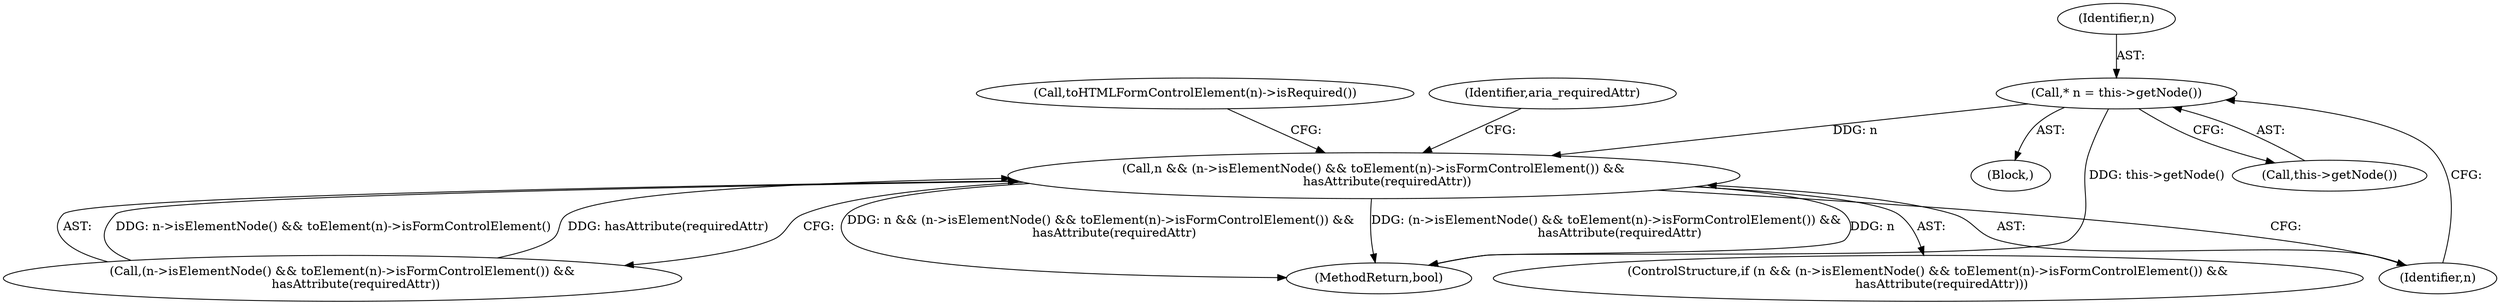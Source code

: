 digraph "0_Chrome_d27468a832d5316884bd02f459cbf493697fd7e1_17@pointer" {
"1000103" [label="(Call,* n = this->getNode())"];
"1000107" [label="(Call,n && (n->isElementNode() && toElement(n)->isFormControlElement()) &&\n       hasAttribute(requiredAttr))"];
"1000126" [label="(MethodReturn,bool)"];
"1000106" [label="(ControlStructure,if (n && (n->isElementNode() && toElement(n)->isFormControlElement()) &&\n       hasAttribute(requiredAttr)))"];
"1000108" [label="(Identifier,n)"];
"1000101" [label="(Block,)"];
"1000109" [label="(Call,(n->isElementNode() && toElement(n)->isFormControlElement()) &&\n       hasAttribute(requiredAttr))"];
"1000116" [label="(Call,toHTMLFormControlElement(n)->isRequired())"];
"1000105" [label="(Call,this->getNode())"];
"1000107" [label="(Call,n && (n->isElementNode() && toElement(n)->isFormControlElement()) &&\n       hasAttribute(requiredAttr))"];
"1000103" [label="(Call,* n = this->getNode())"];
"1000104" [label="(Identifier,n)"];
"1000120" [label="(Identifier,aria_requiredAttr)"];
"1000103" -> "1000101"  [label="AST: "];
"1000103" -> "1000105"  [label="CFG: "];
"1000104" -> "1000103"  [label="AST: "];
"1000105" -> "1000103"  [label="AST: "];
"1000108" -> "1000103"  [label="CFG: "];
"1000103" -> "1000126"  [label="DDG: this->getNode()"];
"1000103" -> "1000107"  [label="DDG: n"];
"1000107" -> "1000106"  [label="AST: "];
"1000107" -> "1000108"  [label="CFG: "];
"1000107" -> "1000109"  [label="CFG: "];
"1000108" -> "1000107"  [label="AST: "];
"1000109" -> "1000107"  [label="AST: "];
"1000116" -> "1000107"  [label="CFG: "];
"1000120" -> "1000107"  [label="CFG: "];
"1000107" -> "1000126"  [label="DDG: n"];
"1000107" -> "1000126"  [label="DDG: n && (n->isElementNode() && toElement(n)->isFormControlElement()) &&\n       hasAttribute(requiredAttr)"];
"1000107" -> "1000126"  [label="DDG: (n->isElementNode() && toElement(n)->isFormControlElement()) &&\n       hasAttribute(requiredAttr)"];
"1000109" -> "1000107"  [label="DDG: n->isElementNode() && toElement(n)->isFormControlElement()"];
"1000109" -> "1000107"  [label="DDG: hasAttribute(requiredAttr)"];
}

